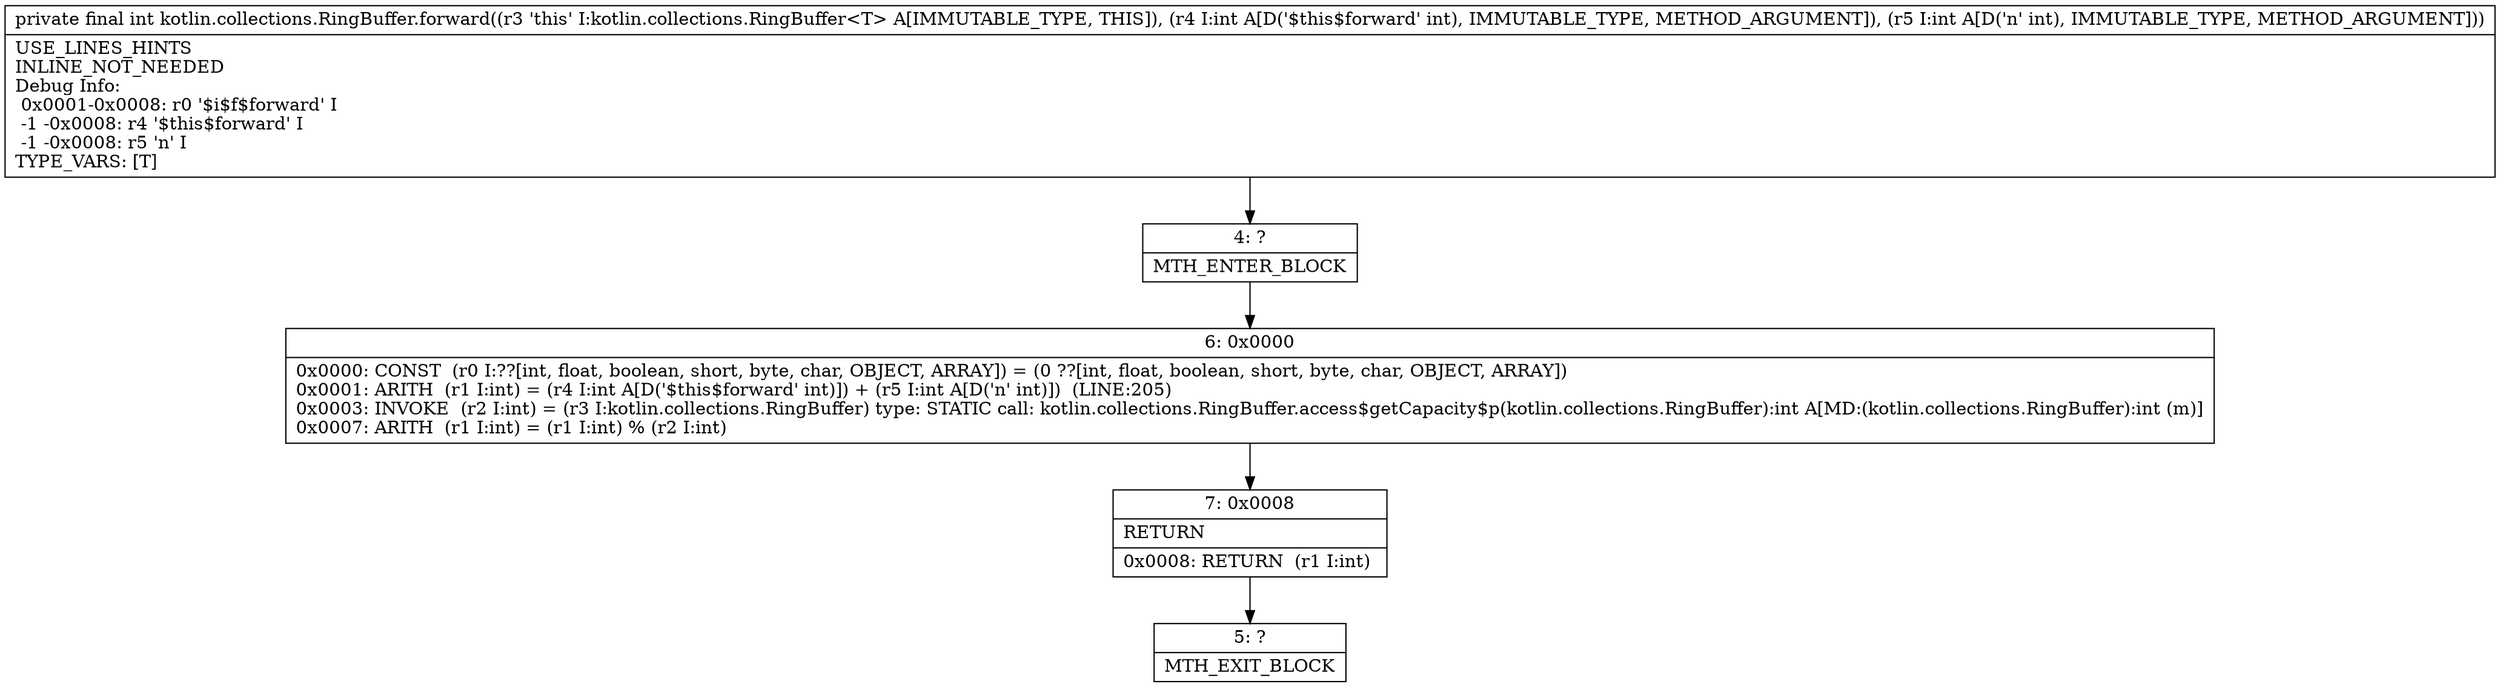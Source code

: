 digraph "CFG forkotlin.collections.RingBuffer.forward(II)I" {
Node_4 [shape=record,label="{4\:\ ?|MTH_ENTER_BLOCK\l}"];
Node_6 [shape=record,label="{6\:\ 0x0000|0x0000: CONST  (r0 I:??[int, float, boolean, short, byte, char, OBJECT, ARRAY]) = (0 ??[int, float, boolean, short, byte, char, OBJECT, ARRAY]) \l0x0001: ARITH  (r1 I:int) = (r4 I:int A[D('$this$forward' int)]) + (r5 I:int A[D('n' int)])  (LINE:205)\l0x0003: INVOKE  (r2 I:int) = (r3 I:kotlin.collections.RingBuffer) type: STATIC call: kotlin.collections.RingBuffer.access$getCapacity$p(kotlin.collections.RingBuffer):int A[MD:(kotlin.collections.RingBuffer):int (m)]\l0x0007: ARITH  (r1 I:int) = (r1 I:int) % (r2 I:int) \l}"];
Node_7 [shape=record,label="{7\:\ 0x0008|RETURN\l|0x0008: RETURN  (r1 I:int) \l}"];
Node_5 [shape=record,label="{5\:\ ?|MTH_EXIT_BLOCK\l}"];
MethodNode[shape=record,label="{private final int kotlin.collections.RingBuffer.forward((r3 'this' I:kotlin.collections.RingBuffer\<T\> A[IMMUTABLE_TYPE, THIS]), (r4 I:int A[D('$this$forward' int), IMMUTABLE_TYPE, METHOD_ARGUMENT]), (r5 I:int A[D('n' int), IMMUTABLE_TYPE, METHOD_ARGUMENT]))  | USE_LINES_HINTS\lINLINE_NOT_NEEDED\lDebug Info:\l  0x0001\-0x0008: r0 '$i$f$forward' I\l  \-1 \-0x0008: r4 '$this$forward' I\l  \-1 \-0x0008: r5 'n' I\lTYPE_VARS: [T]\l}"];
MethodNode -> Node_4;Node_4 -> Node_6;
Node_6 -> Node_7;
Node_7 -> Node_5;
}

